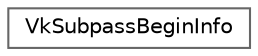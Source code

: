 digraph "类继承关系图"
{
 // LATEX_PDF_SIZE
  bgcolor="transparent";
  edge [fontname=Helvetica,fontsize=10,labelfontname=Helvetica,labelfontsize=10];
  node [fontname=Helvetica,fontsize=10,shape=box,height=0.2,width=0.4];
  rankdir="LR";
  Node0 [id="Node000000",label="VkSubpassBeginInfo",height=0.2,width=0.4,color="grey40", fillcolor="white", style="filled",URL="$struct_vk_subpass_begin_info.html",tooltip=" "];
}
